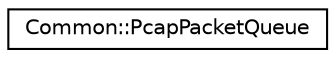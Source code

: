digraph "Graphical Class Hierarchy"
{
 // LATEX_PDF_SIZE
  edge [fontname="Helvetica",fontsize="10",labelfontname="Helvetica",labelfontsize="10"];
  node [fontname="Helvetica",fontsize="10",shape=record];
  rankdir="LR";
  Node0 [label="Common::PcapPacketQueue",height=0.2,width=0.4,color="black", fillcolor="white", style="filled",URL="$class_common_1_1_pcap_packet_queue.html",tooltip="A thread-safe queue-like FIFO data structure & Singleton class to hold and provide Pcap packet data (..."];
}

